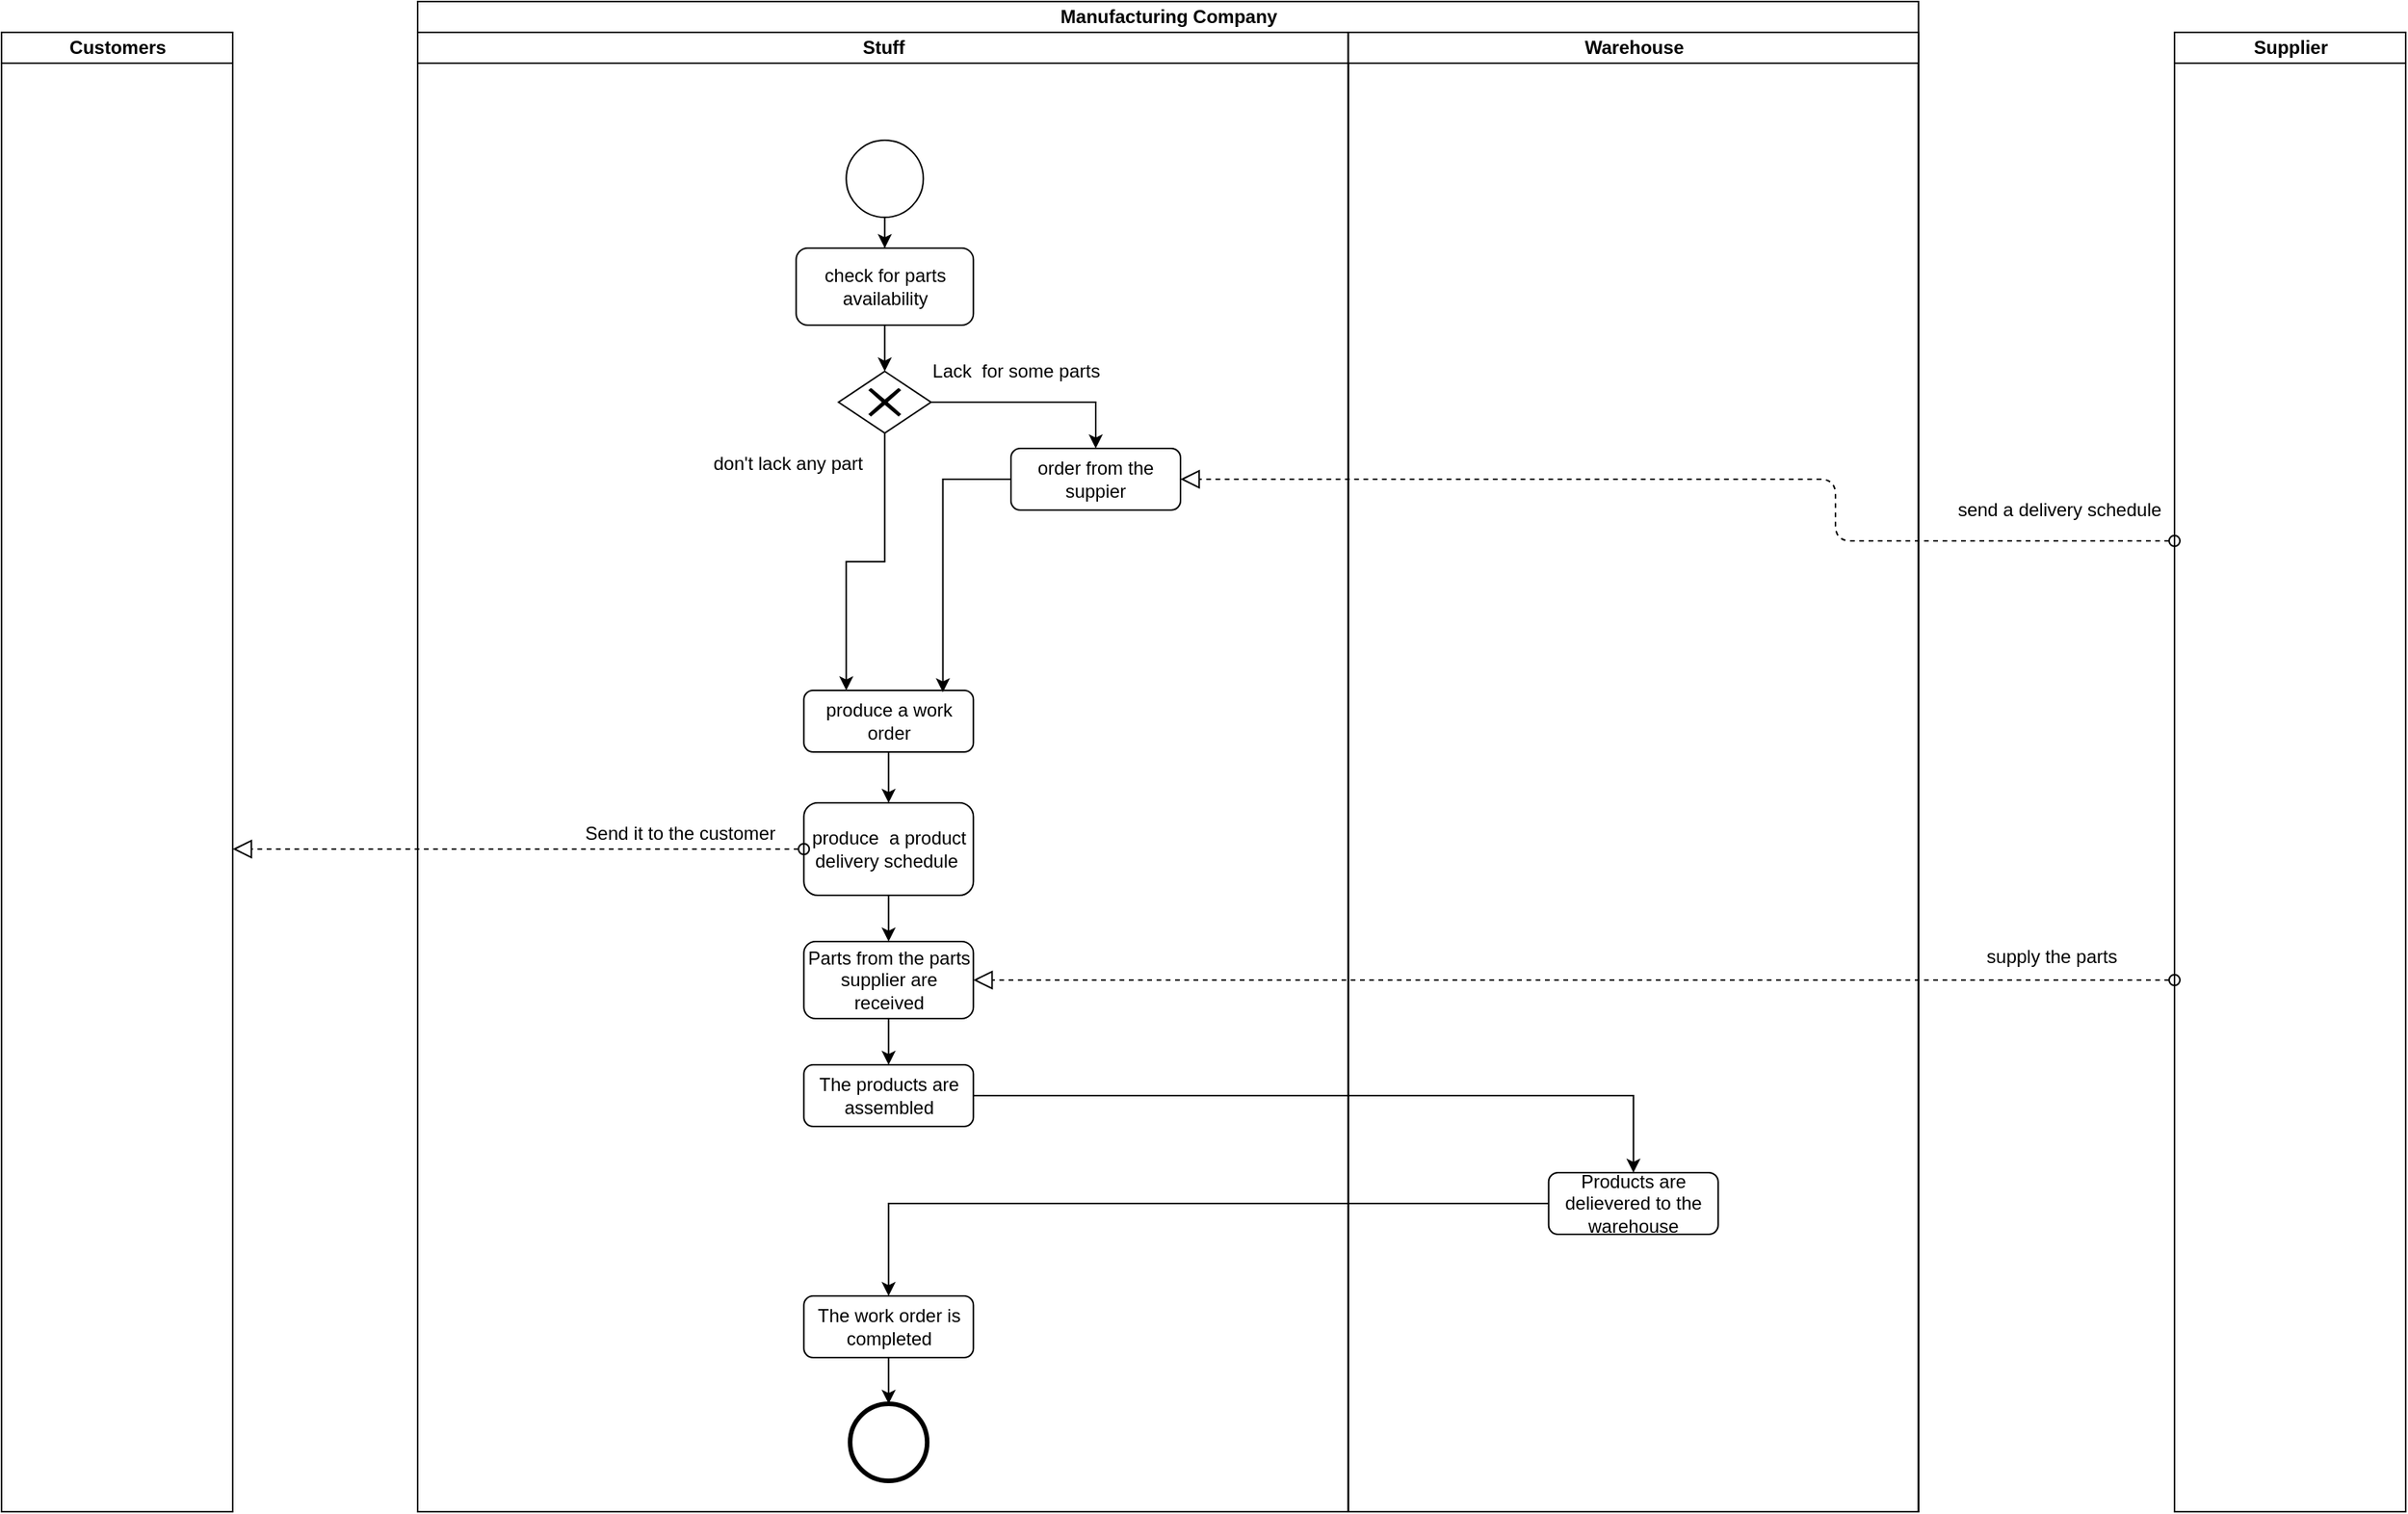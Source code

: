 <mxfile version="13.8.2" type="github">
  <diagram id="CeABuaRNACaWVLpUSR1B" name="Page-1">
    <mxGraphModel dx="1422" dy="1589" grid="1" gridSize="10" guides="1" tooltips="1" connect="1" arrows="1" fold="1" page="1" pageScale="1" pageWidth="1169" pageHeight="827" math="0" shadow="0">
      <root>
        <mxCell id="0" />
        <mxCell id="1" parent="0" />
        <mxCell id="9Wle55wn9ASXjGE3kVbj-83" value="Manufacturing Company" style="swimlane;html=1;childLayout=stackLayout;resizeParent=1;resizeParentMax=0;startSize=20;" parent="1" vertex="1">
          <mxGeometry x="400" y="-700" width="973.87" height="980" as="geometry" />
        </mxCell>
        <mxCell id="9Wle55wn9ASXjGE3kVbj-84" value="Stuff" style="swimlane;html=1;startSize=20;" parent="9Wle55wn9ASXjGE3kVbj-83" vertex="1">
          <mxGeometry y="20" width="603.87" height="960" as="geometry" />
        </mxCell>
        <mxCell id="9Wle55wn9ASXjGE3kVbj-87" value="" style="ellipse;whiteSpace=wrap;html=1;" parent="9Wle55wn9ASXjGE3kVbj-84" vertex="1">
          <mxGeometry x="278.12" y="70" width="50" height="50" as="geometry" />
        </mxCell>
        <mxCell id="9Wle55wn9ASXjGE3kVbj-88" value="check for parts availability" style="shape=ext;rounded=1;html=1;whiteSpace=wrap;" parent="9Wle55wn9ASXjGE3kVbj-84" vertex="1">
          <mxGeometry x="245.62" y="140" width="115" height="50" as="geometry" />
        </mxCell>
        <mxCell id="9Wle55wn9ASXjGE3kVbj-89" style="edgeStyle=orthogonalEdgeStyle;rounded=0;orthogonalLoop=1;jettySize=auto;html=1;entryX=0.5;entryY=0;entryDx=0;entryDy=0;" parent="9Wle55wn9ASXjGE3kVbj-84" source="9Wle55wn9ASXjGE3kVbj-87" target="9Wle55wn9ASXjGE3kVbj-88" edge="1">
          <mxGeometry relative="1" as="geometry" />
        </mxCell>
        <mxCell id="9Wle55wn9ASXjGE3kVbj-91" value="" style="shape=mxgraph.bpmn.shape;html=1;verticalLabelPosition=bottom;labelBackgroundColor=#ffffff;verticalAlign=top;align=center;perimeter=rhombusPerimeter;background=gateway;outlineConnect=0;outline=none;symbol=exclusiveGw;" parent="9Wle55wn9ASXjGE3kVbj-84" vertex="1">
          <mxGeometry x="273.12" y="220" width="60" height="40" as="geometry" />
        </mxCell>
        <mxCell id="9Wle55wn9ASXjGE3kVbj-92" style="edgeStyle=orthogonalEdgeStyle;rounded=0;orthogonalLoop=1;jettySize=auto;html=1;" parent="9Wle55wn9ASXjGE3kVbj-84" source="9Wle55wn9ASXjGE3kVbj-88" target="9Wle55wn9ASXjGE3kVbj-91" edge="1">
          <mxGeometry relative="1" as="geometry" />
        </mxCell>
        <mxCell id="9Wle55wn9ASXjGE3kVbj-93" value="produce a work order" style="shape=ext;rounded=1;html=1;whiteSpace=wrap;" parent="9Wle55wn9ASXjGE3kVbj-84" vertex="1">
          <mxGeometry x="250.62" y="427" width="110" height="40" as="geometry" />
        </mxCell>
        <mxCell id="9Wle55wn9ASXjGE3kVbj-90" style="edgeStyle=orthogonalEdgeStyle;rounded=0;orthogonalLoop=1;jettySize=auto;html=1;entryX=0.25;entryY=0;entryDx=0;entryDy=0;" parent="9Wle55wn9ASXjGE3kVbj-84" source="9Wle55wn9ASXjGE3kVbj-91" target="9Wle55wn9ASXjGE3kVbj-93" edge="1">
          <mxGeometry relative="1" as="geometry" />
        </mxCell>
        <mxCell id="9Wle55wn9ASXjGE3kVbj-94" value="produce&amp;nbsp; a product delivery schedule&amp;nbsp;" style="shape=ext;rounded=1;html=1;whiteSpace=wrap;" parent="9Wle55wn9ASXjGE3kVbj-84" vertex="1">
          <mxGeometry x="250.62" y="500" width="110" height="60" as="geometry" />
        </mxCell>
        <mxCell id="9Wle55wn9ASXjGE3kVbj-95" value="" style="edgeStyle=orthogonalEdgeStyle;rounded=0;orthogonalLoop=1;jettySize=auto;html=1;" parent="9Wle55wn9ASXjGE3kVbj-84" source="9Wle55wn9ASXjGE3kVbj-93" target="9Wle55wn9ASXjGE3kVbj-94" edge="1">
          <mxGeometry relative="1" as="geometry" />
        </mxCell>
        <mxCell id="9Wle55wn9ASXjGE3kVbj-96" value="Parts from the parts supplier are received" style="shape=ext;rounded=1;html=1;whiteSpace=wrap;" parent="9Wle55wn9ASXjGE3kVbj-84" vertex="1">
          <mxGeometry x="250.62" y="590" width="110" height="50" as="geometry" />
        </mxCell>
        <mxCell id="9Wle55wn9ASXjGE3kVbj-97" value="" style="edgeStyle=orthogonalEdgeStyle;rounded=0;orthogonalLoop=1;jettySize=auto;html=1;" parent="9Wle55wn9ASXjGE3kVbj-84" source="9Wle55wn9ASXjGE3kVbj-94" target="9Wle55wn9ASXjGE3kVbj-96" edge="1">
          <mxGeometry relative="1" as="geometry" />
        </mxCell>
        <mxCell id="9Wle55wn9ASXjGE3kVbj-98" value="The products are assembled" style="shape=ext;rounded=1;html=1;whiteSpace=wrap;" parent="9Wle55wn9ASXjGE3kVbj-84" vertex="1">
          <mxGeometry x="250.62" y="670" width="110" height="40" as="geometry" />
        </mxCell>
        <mxCell id="9Wle55wn9ASXjGE3kVbj-99" value="" style="edgeStyle=orthogonalEdgeStyle;rounded=0;orthogonalLoop=1;jettySize=auto;html=1;" parent="9Wle55wn9ASXjGE3kVbj-84" source="9Wle55wn9ASXjGE3kVbj-96" target="9Wle55wn9ASXjGE3kVbj-98" edge="1">
          <mxGeometry relative="1" as="geometry" />
        </mxCell>
        <mxCell id="9Wle55wn9ASXjGE3kVbj-100" value="The work order is completed" style="shape=ext;rounded=1;html=1;whiteSpace=wrap;" parent="9Wle55wn9ASXjGE3kVbj-84" vertex="1">
          <mxGeometry x="250.62" y="820" width="110" height="40" as="geometry" />
        </mxCell>
        <mxCell id="9Wle55wn9ASXjGE3kVbj-101" value="" style="shape=mxgraph.bpmn.shape;html=1;verticalLabelPosition=bottom;labelBackgroundColor=#ffffff;verticalAlign=top;align=center;perimeter=ellipsePerimeter;outlineConnect=0;outline=end;symbol=general;" parent="9Wle55wn9ASXjGE3kVbj-84" vertex="1">
          <mxGeometry x="280.62" y="890" width="50" height="50" as="geometry" />
        </mxCell>
        <mxCell id="9Wle55wn9ASXjGE3kVbj-102" value="" style="edgeStyle=orthogonalEdgeStyle;rounded=0;orthogonalLoop=1;jettySize=auto;html=1;" parent="9Wle55wn9ASXjGE3kVbj-84" source="9Wle55wn9ASXjGE3kVbj-100" target="9Wle55wn9ASXjGE3kVbj-101" edge="1">
          <mxGeometry relative="1" as="geometry" />
        </mxCell>
        <mxCell id="9Wle55wn9ASXjGE3kVbj-103" style="edgeStyle=orthogonalEdgeStyle;rounded=0;orthogonalLoop=1;jettySize=auto;html=1;entryX=0.82;entryY=0.031;entryDx=0;entryDy=0;entryPerimeter=0;" parent="9Wle55wn9ASXjGE3kVbj-84" source="9Wle55wn9ASXjGE3kVbj-104" target="9Wle55wn9ASXjGE3kVbj-93" edge="1">
          <mxGeometry relative="1" as="geometry" />
        </mxCell>
        <mxCell id="9Wle55wn9ASXjGE3kVbj-104" value="order from the suppier" style="shape=ext;rounded=1;html=1;whiteSpace=wrap;" parent="9Wle55wn9ASXjGE3kVbj-84" vertex="1">
          <mxGeometry x="385" y="270" width="110" height="40" as="geometry" />
        </mxCell>
        <mxCell id="9Wle55wn9ASXjGE3kVbj-105" style="edgeStyle=orthogonalEdgeStyle;rounded=0;orthogonalLoop=1;jettySize=auto;html=1;entryX=0.5;entryY=0;entryDx=0;entryDy=0;" parent="9Wle55wn9ASXjGE3kVbj-84" source="9Wle55wn9ASXjGE3kVbj-91" target="9Wle55wn9ASXjGE3kVbj-104" edge="1">
          <mxGeometry relative="1" as="geometry" />
        </mxCell>
        <mxCell id="9Wle55wn9ASXjGE3kVbj-106" value="Lack&amp;nbsp; for some parts" style="text;html=1;align=center;verticalAlign=middle;resizable=0;points=[];autosize=1;" parent="9Wle55wn9ASXjGE3kVbj-84" vertex="1">
          <mxGeometry x="328.12" y="210" width="120" height="20" as="geometry" />
        </mxCell>
        <mxCell id="9Wle55wn9ASXjGE3kVbj-107" value="don&#39;t lack any part" style="text;html=1;align=center;verticalAlign=middle;resizable=0;points=[];autosize=1;" parent="9Wle55wn9ASXjGE3kVbj-84" vertex="1">
          <mxGeometry x="185" y="270" width="110" height="20" as="geometry" />
        </mxCell>
        <mxCell id="9Wle55wn9ASXjGE3kVbj-123" value="Send it to the customer" style="text;html=1;align=center;verticalAlign=middle;resizable=0;points=[];autosize=1;" parent="9Wle55wn9ASXjGE3kVbj-84" vertex="1">
          <mxGeometry x="100" y="510" width="140" height="20" as="geometry" />
        </mxCell>
        <mxCell id="9Wle55wn9ASXjGE3kVbj-85" value="Warehouse" style="swimlane;html=1;startSize=20;" parent="9Wle55wn9ASXjGE3kVbj-83" vertex="1">
          <mxGeometry x="603.87" y="20" width="370" height="960" as="geometry" />
        </mxCell>
        <mxCell id="9Wle55wn9ASXjGE3kVbj-108" value="Products are delievered to the warehouse" style="shape=ext;rounded=1;html=1;whiteSpace=wrap;" parent="9Wle55wn9ASXjGE3kVbj-85" vertex="1">
          <mxGeometry x="130" y="740" width="110" height="40" as="geometry" />
        </mxCell>
        <mxCell id="9Wle55wn9ASXjGE3kVbj-109" style="edgeStyle=orthogonalEdgeStyle;rounded=0;orthogonalLoop=1;jettySize=auto;html=1;" parent="9Wle55wn9ASXjGE3kVbj-83" source="9Wle55wn9ASXjGE3kVbj-98" target="9Wle55wn9ASXjGE3kVbj-108" edge="1">
          <mxGeometry relative="1" as="geometry" />
        </mxCell>
        <mxCell id="9Wle55wn9ASXjGE3kVbj-110" style="edgeStyle=orthogonalEdgeStyle;rounded=0;orthogonalLoop=1;jettySize=auto;html=1;" parent="9Wle55wn9ASXjGE3kVbj-83" source="9Wle55wn9ASXjGE3kVbj-108" target="9Wle55wn9ASXjGE3kVbj-100" edge="1">
          <mxGeometry relative="1" as="geometry" />
        </mxCell>
        <mxCell id="9Wle55wn9ASXjGE3kVbj-111" value="Supplier" style="swimlane;html=1;startSize=20;" parent="1" vertex="1">
          <mxGeometry x="1540" y="-680" width="150" height="960" as="geometry" />
        </mxCell>
        <mxCell id="9Wle55wn9ASXjGE3kVbj-115" value="" style="startArrow=oval;startFill=0;startSize=7;endArrow=block;endFill=0;endSize=10;dashed=1;html=1;entryX=1;entryY=0.5;entryDx=0;entryDy=0;" parent="1" target="9Wle55wn9ASXjGE3kVbj-104" edge="1">
          <mxGeometry width="100" relative="1" as="geometry">
            <mxPoint x="1540" y="-350" as="sourcePoint" />
            <mxPoint x="1150" y="-260" as="targetPoint" />
            <Array as="points">
              <mxPoint x="1320" y="-350" />
              <mxPoint x="1320" y="-390" />
            </Array>
          </mxGeometry>
        </mxCell>
        <mxCell id="9Wle55wn9ASXjGE3kVbj-116" value="send a delivery schedule" style="text;html=1;align=center;verticalAlign=middle;resizable=0;points=[];autosize=1;rotation=0;" parent="1" vertex="1">
          <mxGeometry x="1390" y="-380" width="150" height="20" as="geometry" />
        </mxCell>
        <mxCell id="9Wle55wn9ASXjGE3kVbj-118" value="Customers" style="swimlane;html=1;startSize=20;" parent="1" vertex="1">
          <mxGeometry x="130" y="-680" width="150" height="960" as="geometry" />
        </mxCell>
        <mxCell id="9Wle55wn9ASXjGE3kVbj-122" value="" style="startArrow=oval;startFill=0;startSize=7;endArrow=block;endFill=0;endSize=10;dashed=1;html=1;exitX=0;exitY=0.5;exitDx=0;exitDy=0;" parent="1" source="9Wle55wn9ASXjGE3kVbj-94" edge="1">
          <mxGeometry width="100" relative="1" as="geometry">
            <mxPoint x="460" y="-260" as="sourcePoint" />
            <mxPoint x="280" y="-150" as="targetPoint" />
            <Array as="points">
              <mxPoint x="370" y="-150" />
            </Array>
          </mxGeometry>
        </mxCell>
        <mxCell id="GAgKo7nQUfbQ1LlvKCvg-1" value="" style="startArrow=oval;startFill=0;startSize=7;endArrow=block;endFill=0;endSize=10;dashed=1;html=1;entryX=1;entryY=0.5;entryDx=0;entryDy=0;" edge="1" parent="1" target="9Wle55wn9ASXjGE3kVbj-96">
          <mxGeometry width="100" relative="1" as="geometry">
            <mxPoint x="1540" y="-65" as="sourcePoint" />
            <mxPoint x="1090" y="-260" as="targetPoint" />
          </mxGeometry>
        </mxCell>
        <mxCell id="GAgKo7nQUfbQ1LlvKCvg-2" value="supply the parts" style="text;html=1;align=center;verticalAlign=middle;resizable=0;points=[];autosize=1;" vertex="1" parent="1">
          <mxGeometry x="1410" y="-90" width="100" height="20" as="geometry" />
        </mxCell>
      </root>
    </mxGraphModel>
  </diagram>
</mxfile>
